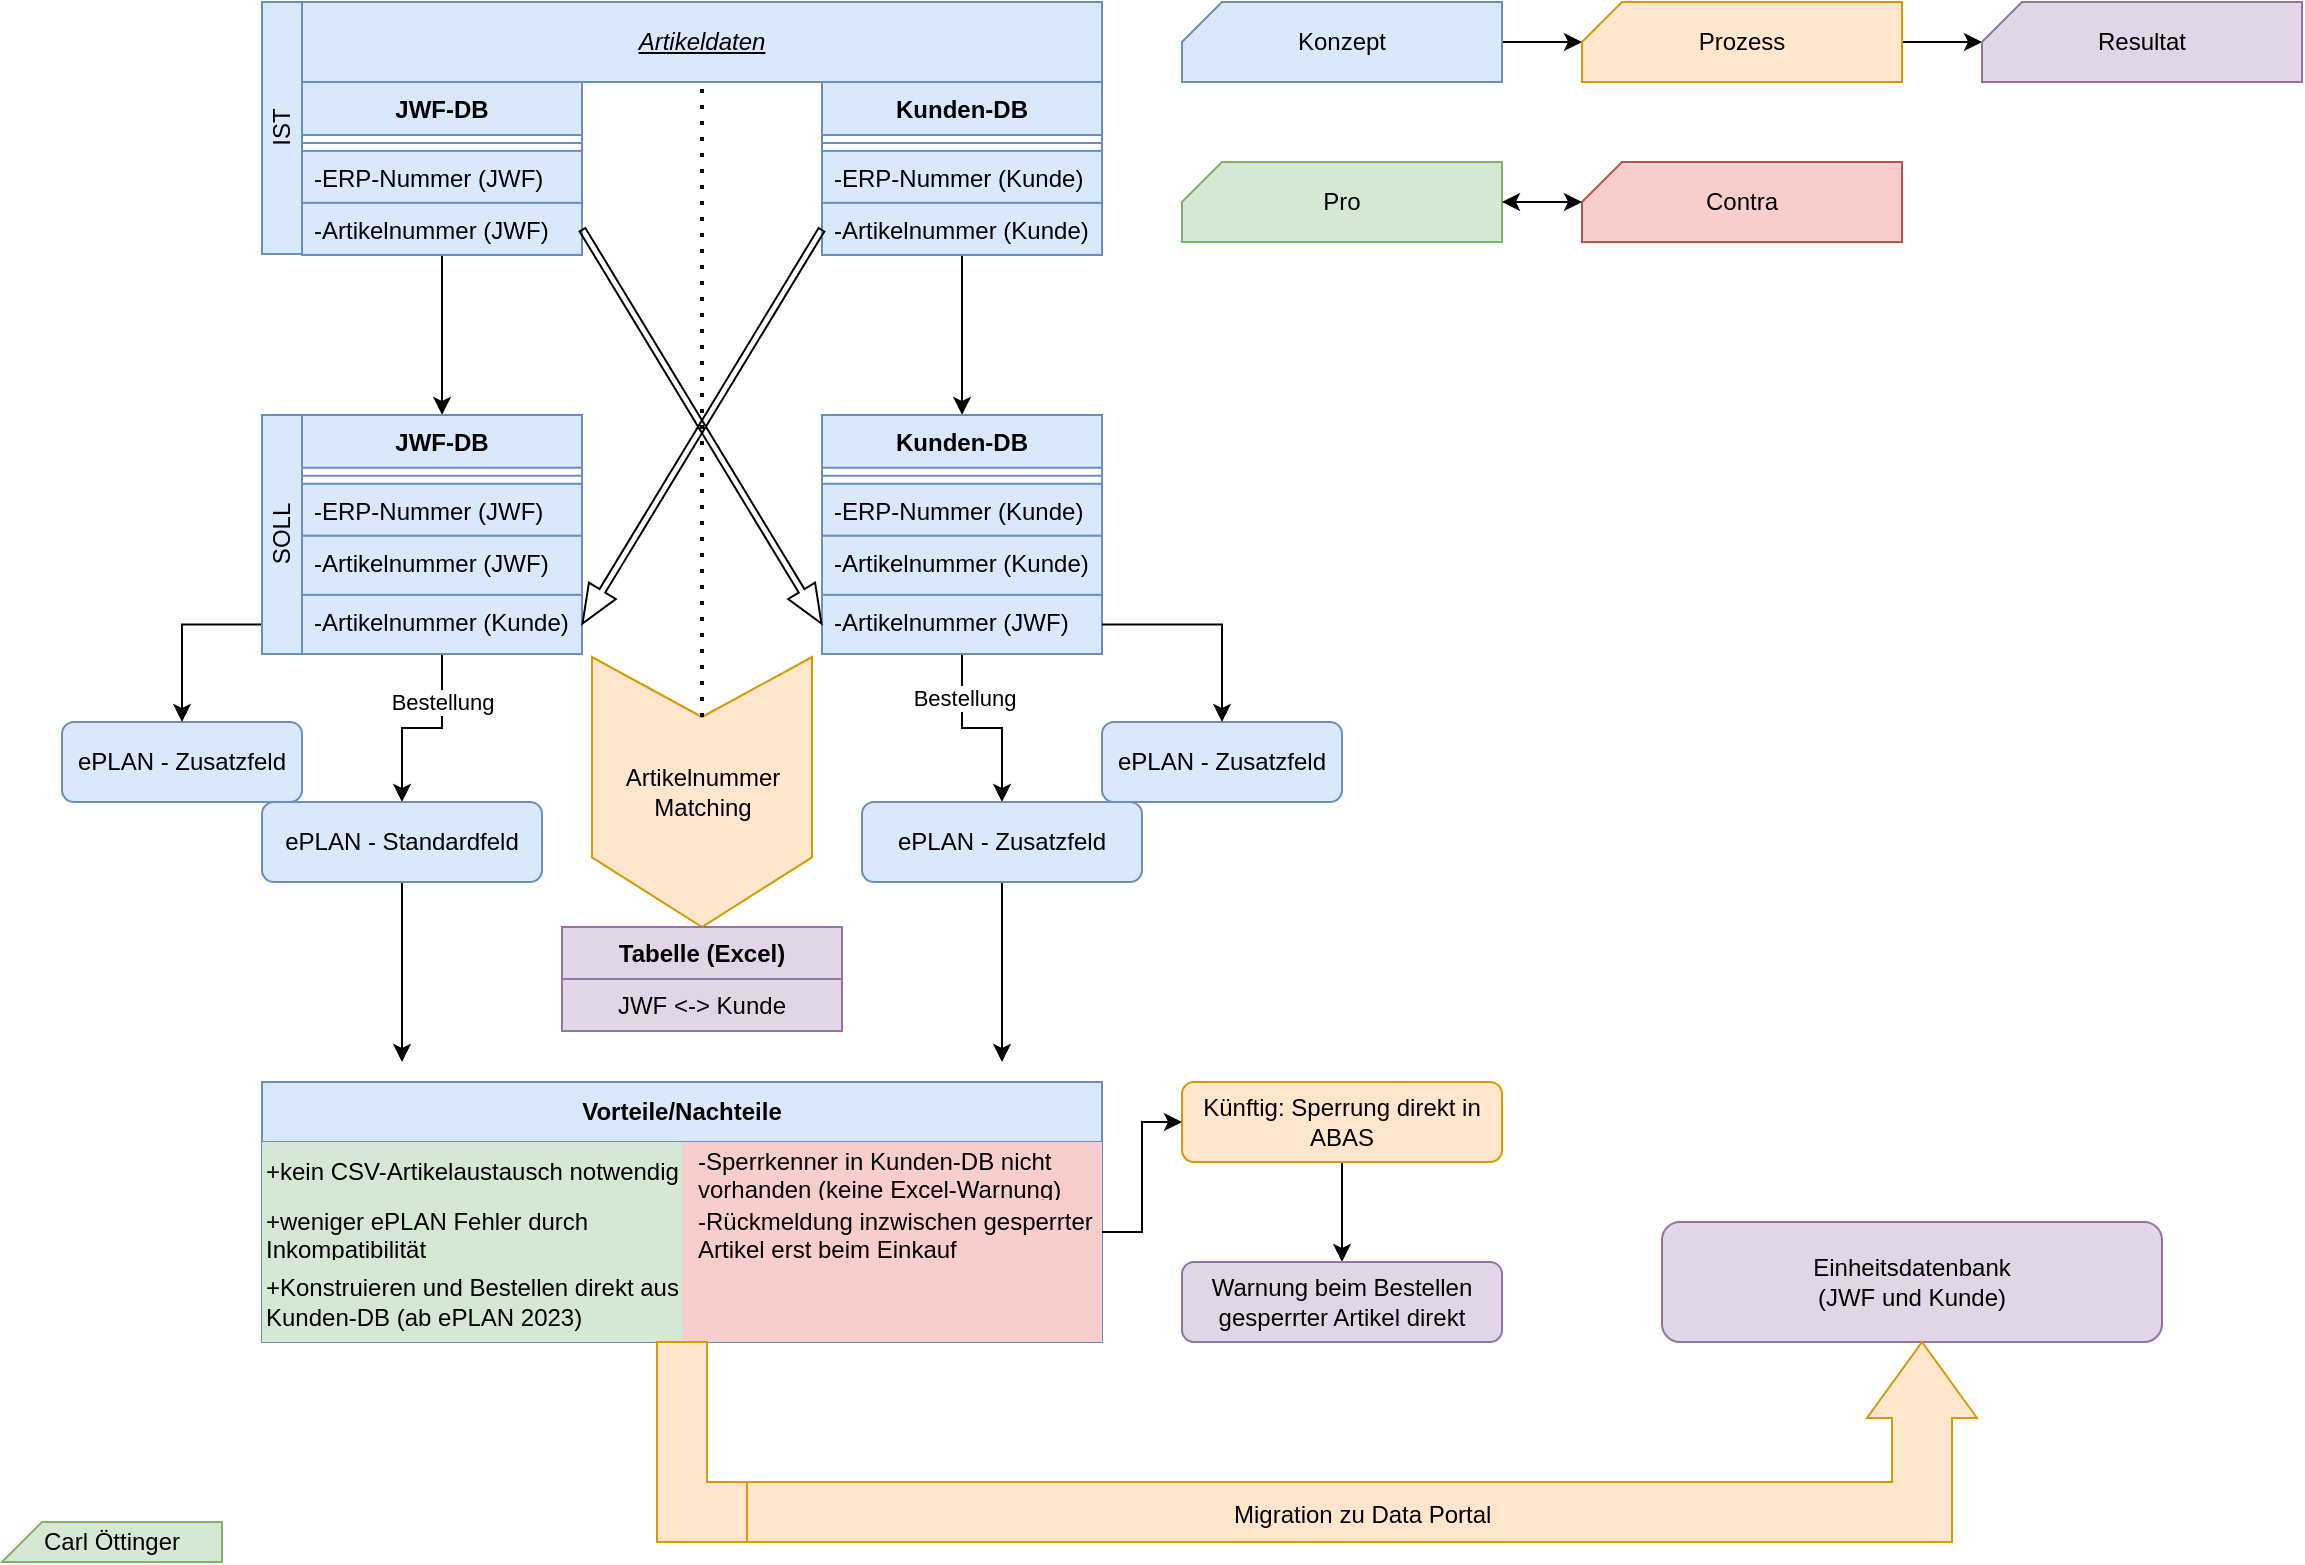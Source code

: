 <mxfile version="24.1.0" type="device" pages="2">
  <diagram name="Seite-1" id="tivhZbe_db8xD2a152fB">
    <mxGraphModel dx="1158" dy="654" grid="1" gridSize="10" guides="1" tooltips="1" connect="1" arrows="1" fold="1" page="1" pageScale="1" pageWidth="1169" pageHeight="827" background="none" math="0" shadow="0">
      <root>
        <mxCell id="0" />
        <mxCell id="1" parent="0" />
        <mxCell id="Zw1uRekfOTBW7x7Eg-WP-66" value="" style="edgeStyle=orthogonalEdgeStyle;rounded=0;orthogonalLoop=1;jettySize=auto;html=1;" parent="1" source="2" target="Zw1uRekfOTBW7x7Eg-WP-62" edge="1">
          <mxGeometry relative="1" as="geometry" />
        </mxCell>
        <mxCell id="2" value="JWF-DB" style="swimlane;fontStyle=1;align=center;verticalAlign=top;childLayout=stackLayout;horizontal=1;startSize=26.444;horizontalStack=0;resizeParent=1;resizeParentMax=0;resizeLast=0;collapsible=0;marginBottom=0;fillColor=#dae8fc;strokeColor=#6c8ebf;" parent="1" vertex="1">
          <mxGeometry x="160" y="80" width="140" height="86.444" as="geometry" />
        </mxCell>
        <mxCell id="3" style="line;strokeWidth=1;fillColor=#dae8fc;align=left;verticalAlign=middle;spacingTop=-1;spacingLeft=3;spacingRight=3;rotatable=0;labelPosition=right;points=[];portConstraint=eastwest;strokeColor=#6c8ebf;" parent="2" vertex="1">
          <mxGeometry y="26.444" width="140" height="8" as="geometry" />
        </mxCell>
        <mxCell id="4" value="-ERP-Nummer (JWF)" style="text;strokeColor=#6c8ebf;fillColor=#dae8fc;align=left;verticalAlign=top;spacingLeft=4;spacingRight=4;overflow=hidden;rotatable=0;points=[[0,0.5],[1,0.5]];portConstraint=eastwest;" parent="2" vertex="1">
          <mxGeometry y="34.444" width="140" height="26" as="geometry" />
        </mxCell>
        <mxCell id="5" value="-Artikelnummer (JWF)" style="text;strokeColor=#6c8ebf;fillColor=#dae8fc;align=left;verticalAlign=top;spacingLeft=4;spacingRight=4;overflow=hidden;rotatable=0;points=[[0,0.5],[1,0.5]];portConstraint=eastwest;" parent="2" vertex="1">
          <mxGeometry y="60.444" width="140" height="26" as="geometry" />
        </mxCell>
        <mxCell id="Zw1uRekfOTBW7x7Eg-WP-71" value="" style="edgeStyle=orthogonalEdgeStyle;rounded=0;orthogonalLoop=1;jettySize=auto;html=1;" parent="1" source="7" target="Zw1uRekfOTBW7x7Eg-WP-67" edge="1">
          <mxGeometry relative="1" as="geometry" />
        </mxCell>
        <mxCell id="7" value="Kunden-DB" style="swimlane;fontStyle=1;align=center;verticalAlign=top;childLayout=stackLayout;horizontal=1;startSize=26.444;horizontalStack=0;resizeParent=1;resizeParentMax=0;resizeLast=0;collapsible=0;marginBottom=0;fillColor=#dae8fc;strokeColor=#6c8ebf;" parent="1" vertex="1">
          <mxGeometry x="420" y="80" width="140" height="86.444" as="geometry" />
        </mxCell>
        <mxCell id="8" style="line;strokeWidth=1;fillColor=#dae8fc;align=left;verticalAlign=middle;spacingTop=-1;spacingLeft=3;spacingRight=3;rotatable=0;labelPosition=right;points=[];portConstraint=eastwest;strokeColor=#6c8ebf;" parent="7" vertex="1">
          <mxGeometry y="26.444" width="140" height="8" as="geometry" />
        </mxCell>
        <mxCell id="9" value="-ERP-Nummer (Kunde)" style="text;strokeColor=#6c8ebf;fillColor=#dae8fc;align=left;verticalAlign=top;spacingLeft=4;spacingRight=4;overflow=hidden;rotatable=0;points=[[0,0.5],[1,0.5]];portConstraint=eastwest;" parent="7" vertex="1">
          <mxGeometry y="34.444" width="140" height="26" as="geometry" />
        </mxCell>
        <mxCell id="10" value="-Artikelnummer (Kunde)" style="text;strokeColor=#6c8ebf;fillColor=#dae8fc;align=left;verticalAlign=top;spacingLeft=4;spacingRight=4;overflow=hidden;rotatable=0;points=[[0,0.5],[1,0.5]];portConstraint=eastwest;" parent="7" vertex="1">
          <mxGeometry y="60.444" width="140" height="26" as="geometry" />
        </mxCell>
        <mxCell id="Zw1uRekfOTBW7x7Eg-WP-165" style="edgeStyle=orthogonalEdgeStyle;rounded=0;orthogonalLoop=1;jettySize=auto;html=1;exitX=0.5;exitY=1;exitDx=0;exitDy=0;entryX=0.5;entryY=0;entryDx=0;entryDy=0;" parent="1" source="Zw1uRekfOTBW7x7Eg-WP-62" target="Zw1uRekfOTBW7x7Eg-WP-164" edge="1">
          <mxGeometry relative="1" as="geometry" />
        </mxCell>
        <mxCell id="Zw1uRekfOTBW7x7Eg-WP-167" value="Bestellung" style="edgeLabel;html=1;align=center;verticalAlign=middle;resizable=0;points=[];" parent="Zw1uRekfOTBW7x7Eg-WP-165" vertex="1" connectable="0">
          <mxGeometry x="-0.501" relative="1" as="geometry">
            <mxPoint as="offset" />
          </mxGeometry>
        </mxCell>
        <mxCell id="Zw1uRekfOTBW7x7Eg-WP-62" value="JWF-DB" style="swimlane;fontStyle=1;align=center;verticalAlign=top;childLayout=stackLayout;horizontal=1;startSize=26.444;horizontalStack=0;resizeParent=1;resizeParentMax=0;resizeLast=0;collapsible=0;marginBottom=0;fillColor=#dae8fc;strokeColor=#6c8ebf;" parent="1" vertex="1">
          <mxGeometry x="160" y="246.444" width="140" height="119.564" as="geometry" />
        </mxCell>
        <mxCell id="Zw1uRekfOTBW7x7Eg-WP-63" style="line;strokeWidth=1;fillColor=#dae8fc;align=left;verticalAlign=middle;spacingTop=-1;spacingLeft=3;spacingRight=3;rotatable=0;labelPosition=right;points=[];portConstraint=eastwest;strokeColor=#6c8ebf;" parent="Zw1uRekfOTBW7x7Eg-WP-62" vertex="1">
          <mxGeometry y="26.444" width="140" height="8" as="geometry" />
        </mxCell>
        <mxCell id="Zw1uRekfOTBW7x7Eg-WP-64" value="-ERP-Nummer (JWF)" style="text;strokeColor=#6c8ebf;fillColor=#dae8fc;align=left;verticalAlign=top;spacingLeft=4;spacingRight=4;overflow=hidden;rotatable=0;points=[[0,0.5],[1,0.5]];portConstraint=eastwest;" parent="Zw1uRekfOTBW7x7Eg-WP-62" vertex="1">
          <mxGeometry y="34.444" width="140" height="26" as="geometry" />
        </mxCell>
        <mxCell id="Zw1uRekfOTBW7x7Eg-WP-83" value="-Artikelnummer (JWF)" style="text;strokeColor=#6c8ebf;fillColor=#dae8fc;align=left;verticalAlign=top;spacingLeft=4;spacingRight=4;overflow=hidden;rotatable=0;points=[[0,0.5],[1,0.5]];portConstraint=eastwest;" parent="Zw1uRekfOTBW7x7Eg-WP-62" vertex="1">
          <mxGeometry y="60.444" width="140" height="29.56" as="geometry" />
        </mxCell>
        <mxCell id="Zw1uRekfOTBW7x7Eg-WP-65" value="-Artikelnummer (Kunde)" style="text;strokeColor=#6c8ebf;fillColor=#dae8fc;align=left;verticalAlign=top;spacingLeft=4;spacingRight=4;overflow=hidden;rotatable=0;points=[[0,0.5],[1,0.5]];portConstraint=eastwest;" parent="Zw1uRekfOTBW7x7Eg-WP-62" vertex="1">
          <mxGeometry y="90.004" width="140" height="29.56" as="geometry" />
        </mxCell>
        <mxCell id="Zw1uRekfOTBW7x7Eg-WP-168" value="" style="edgeStyle=orthogonalEdgeStyle;rounded=0;orthogonalLoop=1;jettySize=auto;html=1;" parent="1" source="Zw1uRekfOTBW7x7Eg-WP-67" target="Zw1uRekfOTBW7x7Eg-WP-166" edge="1">
          <mxGeometry relative="1" as="geometry" />
        </mxCell>
        <mxCell id="Zw1uRekfOTBW7x7Eg-WP-169" value="Bestellung" style="edgeLabel;html=1;align=center;verticalAlign=middle;resizable=0;points=[];" parent="Zw1uRekfOTBW7x7Eg-WP-168" vertex="1" connectable="0">
          <mxGeometry x="-0.54" y="1" relative="1" as="geometry">
            <mxPoint as="offset" />
          </mxGeometry>
        </mxCell>
        <mxCell id="Zw1uRekfOTBW7x7Eg-WP-67" value="Kunden-DB" style="swimlane;fontStyle=1;align=center;verticalAlign=top;childLayout=stackLayout;horizontal=1;startSize=26.444;horizontalStack=0;resizeParent=1;resizeParentMax=0;resizeLast=0;collapsible=0;marginBottom=0;fillColor=#dae8fc;strokeColor=#6c8ebf;" parent="1" vertex="1">
          <mxGeometry x="420" y="246.44" width="140" height="119.564" as="geometry" />
        </mxCell>
        <mxCell id="Zw1uRekfOTBW7x7Eg-WP-68" style="line;strokeWidth=1;fillColor=#dae8fc;align=left;verticalAlign=middle;spacingTop=-1;spacingLeft=3;spacingRight=3;rotatable=0;labelPosition=right;points=[];portConstraint=eastwest;strokeColor=#6c8ebf;" parent="Zw1uRekfOTBW7x7Eg-WP-67" vertex="1">
          <mxGeometry y="26.444" width="140" height="8" as="geometry" />
        </mxCell>
        <mxCell id="Zw1uRekfOTBW7x7Eg-WP-69" value="-ERP-Nummer (Kunde)" style="text;strokeColor=#6c8ebf;fillColor=#dae8fc;align=left;verticalAlign=top;spacingLeft=4;spacingRight=4;overflow=hidden;rotatable=0;points=[[0,0.5],[1,0.5]];portConstraint=eastwest;" parent="Zw1uRekfOTBW7x7Eg-WP-67" vertex="1">
          <mxGeometry y="34.444" width="140" height="26" as="geometry" />
        </mxCell>
        <mxCell id="Zw1uRekfOTBW7x7Eg-WP-70" value="-Artikelnummer (Kunde)" style="text;strokeColor=#6c8ebf;fillColor=#dae8fc;align=left;verticalAlign=top;spacingLeft=4;spacingRight=4;overflow=hidden;rotatable=0;points=[[0,0.5],[1,0.5]];portConstraint=eastwest;" parent="Zw1uRekfOTBW7x7Eg-WP-67" vertex="1">
          <mxGeometry y="60.444" width="140" height="29.56" as="geometry" />
        </mxCell>
        <mxCell id="Zw1uRekfOTBW7x7Eg-WP-85" value="-Artikelnummer (JWF)" style="text;strokeColor=#6c8ebf;fillColor=#dae8fc;align=left;verticalAlign=top;spacingLeft=4;spacingRight=4;overflow=hidden;rotatable=0;points=[[0,0.5],[1,0.5]];portConstraint=eastwest;" parent="Zw1uRekfOTBW7x7Eg-WP-67" vertex="1">
          <mxGeometry y="90.004" width="140" height="29.56" as="geometry" />
        </mxCell>
        <mxCell id="Zw1uRekfOTBW7x7Eg-WP-91" value="" style="shape=flexArrow;endArrow=classic;html=1;rounded=0;width=3.333;endSize=6.05;endWidth=11.389;exitX=1;exitY=0.5;exitDx=0;exitDy=0;entryX=0;entryY=0.5;entryDx=0;entryDy=0;" parent="1" source="5" target="Zw1uRekfOTBW7x7Eg-WP-85" edge="1">
          <mxGeometry width="50" height="50" relative="1" as="geometry">
            <mxPoint x="340" y="260" as="sourcePoint" />
            <mxPoint x="390" y="210" as="targetPoint" />
          </mxGeometry>
        </mxCell>
        <mxCell id="Zw1uRekfOTBW7x7Eg-WP-92" value="" style="shape=flexArrow;endArrow=classic;html=1;rounded=0;width=3.333;endSize=6.05;endWidth=11.389;exitX=0;exitY=0.5;exitDx=0;exitDy=0;entryX=1;entryY=0.5;entryDx=0;entryDy=0;" parent="1" source="10" target="Zw1uRekfOTBW7x7Eg-WP-65" edge="1">
          <mxGeometry width="50" height="50" relative="1" as="geometry">
            <mxPoint x="310" y="163" as="sourcePoint" />
            <mxPoint x="430" y="361" as="targetPoint" />
          </mxGeometry>
        </mxCell>
        <mxCell id="Zw1uRekfOTBW7x7Eg-WP-94" value="ePLAN - Zusatzfeld" style="rounded=1;whiteSpace=wrap;html=1;fillColor=#dae8fc;strokeColor=#6c8ebf;" parent="1" vertex="1">
          <mxGeometry x="40" y="400" width="120" height="40" as="geometry" />
        </mxCell>
        <mxCell id="Zw1uRekfOTBW7x7Eg-WP-95" style="edgeStyle=orthogonalEdgeStyle;rounded=0;orthogonalLoop=1;jettySize=auto;html=1;entryX=0.5;entryY=0;entryDx=0;entryDy=0;" parent="1" source="Zw1uRekfOTBW7x7Eg-WP-65" target="Zw1uRekfOTBW7x7Eg-WP-94" edge="1">
          <mxGeometry relative="1" as="geometry" />
        </mxCell>
        <mxCell id="Zw1uRekfOTBW7x7Eg-WP-96" value="ePLAN - Zusatzfeld" style="rounded=1;whiteSpace=wrap;html=1;fillColor=#dae8fc;strokeColor=#6c8ebf;" parent="1" vertex="1">
          <mxGeometry x="560" y="400" width="120" height="40" as="geometry" />
        </mxCell>
        <mxCell id="Zw1uRekfOTBW7x7Eg-WP-97" style="edgeStyle=orthogonalEdgeStyle;rounded=0;orthogonalLoop=1;jettySize=auto;html=1;entryX=0.5;entryY=0;entryDx=0;entryDy=0;" parent="1" source="Zw1uRekfOTBW7x7Eg-WP-85" target="Zw1uRekfOTBW7x7Eg-WP-96" edge="1">
          <mxGeometry relative="1" as="geometry" />
        </mxCell>
        <mxCell id="Zw1uRekfOTBW7x7Eg-WP-99" value="Artikeldaten" style="rounded=0;whiteSpace=wrap;html=1;fontStyle=6;fillColor=#dae8fc;strokeColor=#6c8ebf;" parent="1" vertex="1">
          <mxGeometry x="160" y="40" width="400" height="40" as="geometry" />
        </mxCell>
        <mxCell id="Zw1uRekfOTBW7x7Eg-WP-107" value="Artikelnummer&lt;div&gt;Matching&lt;/div&gt;" style="html=1;shadow=0;dashed=0;align=center;verticalAlign=middle;shape=mxgraph.arrows2.arrow;dy=0;dx=34.83;notch=30;rotation=90;labelPosition=center;verticalLabelPosition=middle;flipV=0;flipH=0;horizontal=0;fillColor=#ffe6cc;strokeColor=#d79b00;" parent="1" vertex="1">
          <mxGeometry x="292.5" y="380" width="135" height="110" as="geometry" />
        </mxCell>
        <mxCell id="Zw1uRekfOTBW7x7Eg-WP-108" value="Tabelle (Excel)" style="swimlane;fontStyle=1;childLayout=stackLayout;horizontal=1;startSize=26;fillColor=#e1d5e7;horizontalStack=0;resizeParent=1;resizeParentMax=0;resizeLast=0;collapsible=1;marginBottom=0;whiteSpace=wrap;html=1;strokeColor=#9673a6;" parent="1" vertex="1">
          <mxGeometry x="290" y="502.5" width="140" height="52" as="geometry" />
        </mxCell>
        <mxCell id="Zw1uRekfOTBW7x7Eg-WP-109" value="JWF &amp;lt;-&amp;gt; Kunde" style="text;strokeColor=#9673a6;fillColor=#e1d5e7;align=center;verticalAlign=middle;spacingLeft=4;spacingRight=4;overflow=hidden;rotatable=0;points=[[0,0.5],[1,0.5]];portConstraint=eastwest;whiteSpace=wrap;html=1;labelPosition=center;verticalLabelPosition=middle;" parent="Zw1uRekfOTBW7x7Eg-WP-108" vertex="1">
          <mxGeometry y="26" width="140" height="26" as="geometry" />
        </mxCell>
        <mxCell id="T6tKZ_tOx15fvIXDU0Pn-17" value="" style="edgeStyle=orthogonalEdgeStyle;rounded=0;orthogonalLoop=1;jettySize=auto;html=1;" edge="1" parent="1" source="Zw1uRekfOTBW7x7Eg-WP-112" target="Zw1uRekfOTBW7x7Eg-WP-117">
          <mxGeometry relative="1" as="geometry" />
        </mxCell>
        <mxCell id="Zw1uRekfOTBW7x7Eg-WP-112" value="Konzept" style="verticalLabelPosition=middle;verticalAlign=middle;html=1;shape=card;whiteSpace=wrap;size=20;arcSize=12;labelPosition=center;align=center;fillColor=#dae8fc;strokeColor=#6c8ebf;" parent="1" vertex="1">
          <mxGeometry x="600" y="40" width="160" height="40" as="geometry" />
        </mxCell>
        <mxCell id="T6tKZ_tOx15fvIXDU0Pn-16" value="" style="edgeStyle=orthogonalEdgeStyle;rounded=0;orthogonalLoop=1;jettySize=auto;html=1;" edge="1" parent="1" source="Zw1uRekfOTBW7x7Eg-WP-117" target="T6tKZ_tOx15fvIXDU0Pn-15">
          <mxGeometry relative="1" as="geometry" />
        </mxCell>
        <mxCell id="Zw1uRekfOTBW7x7Eg-WP-117" value="Prozess" style="verticalLabelPosition=middle;verticalAlign=middle;html=1;shape=card;whiteSpace=wrap;size=20;arcSize=12;labelPosition=center;align=center;fillColor=#ffe6cc;strokeColor=#d79b00;" parent="1" vertex="1">
          <mxGeometry x="800" y="40" width="160" height="40" as="geometry" />
        </mxCell>
        <mxCell id="Zw1uRekfOTBW7x7Eg-WP-123" value="IST" style="verticalLabelPosition=middle;verticalAlign=middle;html=1;shape=mxgraph.basic.rect;fillColor2=none;strokeWidth=1;size=20;indent=5;labelPosition=center;align=center;horizontal=0;fillColor=#dae8fc;strokeColor=#6c8ebf;" parent="1" vertex="1">
          <mxGeometry x="140" y="40" width="20" height="126" as="geometry" />
        </mxCell>
        <mxCell id="Zw1uRekfOTBW7x7Eg-WP-124" value="SOLL" style="verticalLabelPosition=middle;verticalAlign=middle;html=1;shape=mxgraph.basic.rect;fillColor2=none;strokeWidth=1;size=20;indent=5;labelPosition=center;align=center;horizontal=0;fillColor=#dae8fc;strokeColor=#6c8ebf;" parent="1" vertex="1">
          <mxGeometry x="140" y="246.44" width="20" height="119.56" as="geometry" />
        </mxCell>
        <mxCell id="Zw1uRekfOTBW7x7Eg-WP-137" value="Vorteile/Nachteile" style="shape=table;startSize=30;container=1;collapsible=1;childLayout=tableLayout;fixedRows=1;rowLines=0;fontStyle=1;align=center;resizeLast=1;html=1;whiteSpace=wrap;fillColor=#dae8fc;strokeColor=#6c8ebf;" parent="1" vertex="1">
          <mxGeometry x="140" y="580" width="420" height="130" as="geometry" />
        </mxCell>
        <mxCell id="Zw1uRekfOTBW7x7Eg-WP-138" value="" style="shape=tableRow;horizontal=0;startSize=0;swimlaneHead=0;swimlaneBody=0;fillColor=none;collapsible=0;dropTarget=0;points=[[0,0.5],[1,0.5]];portConstraint=eastwest;top=0;left=0;right=0;bottom=0;html=1;" parent="Zw1uRekfOTBW7x7Eg-WP-137" vertex="1">
          <mxGeometry y="30" width="420" height="30" as="geometry" />
        </mxCell>
        <mxCell id="Zw1uRekfOTBW7x7Eg-WP-139" value="+kein CSV-Artikelaustausch notwendig" style="shape=partialRectangle;connectable=0;fillColor=#d5e8d4;top=0;left=0;bottom=0;right=0;fontStyle=0;overflow=hidden;html=1;whiteSpace=wrap;align=left;strokeColor=#82b366;" parent="Zw1uRekfOTBW7x7Eg-WP-138" vertex="1">
          <mxGeometry width="210.0" height="30" as="geometry">
            <mxRectangle width="210.0" height="30" as="alternateBounds" />
          </mxGeometry>
        </mxCell>
        <mxCell id="Zw1uRekfOTBW7x7Eg-WP-140" value="-Sperrkenner in Kunden-DB nicht vorhanden (keine Excel-Warnung)" style="shape=partialRectangle;connectable=0;fillColor=#f8cecc;top=0;left=0;bottom=0;right=0;align=left;spacingLeft=6;fontStyle=0;overflow=hidden;html=1;whiteSpace=wrap;strokeColor=#b85450;" parent="Zw1uRekfOTBW7x7Eg-WP-138" vertex="1">
          <mxGeometry x="210.0" width="210.0" height="30" as="geometry">
            <mxRectangle width="210.0" height="30" as="alternateBounds" />
          </mxGeometry>
        </mxCell>
        <mxCell id="Zw1uRekfOTBW7x7Eg-WP-144" value="" style="shape=tableRow;horizontal=0;startSize=0;swimlaneHead=0;swimlaneBody=0;fillColor=none;collapsible=0;dropTarget=0;points=[[0,0.5],[1,0.5]];portConstraint=eastwest;top=0;left=0;right=0;bottom=0;html=1;" parent="Zw1uRekfOTBW7x7Eg-WP-137" vertex="1">
          <mxGeometry y="60" width="420" height="30" as="geometry" />
        </mxCell>
        <mxCell id="Zw1uRekfOTBW7x7Eg-WP-145" value="+weniger ePLAN Fehler durch Inkompatibilität" style="shape=partialRectangle;connectable=0;fillColor=#d5e8d4;top=0;left=0;bottom=0;right=0;editable=1;overflow=hidden;html=1;whiteSpace=wrap;fontStyle=0;align=left;strokeColor=#82b366;" parent="Zw1uRekfOTBW7x7Eg-WP-144" vertex="1">
          <mxGeometry width="210.0" height="30" as="geometry">
            <mxRectangle width="210.0" height="30" as="alternateBounds" />
          </mxGeometry>
        </mxCell>
        <mxCell id="Zw1uRekfOTBW7x7Eg-WP-146" value="-Rückmeldung inzwischen gesperrter Artikel erst beim Einkauf" style="shape=partialRectangle;connectable=0;fillColor=#f8cecc;top=0;left=0;bottom=0;right=0;align=left;spacingLeft=6;overflow=hidden;html=1;whiteSpace=wrap;fontStyle=0;strokeColor=#b85450;" parent="Zw1uRekfOTBW7x7Eg-WP-144" vertex="1">
          <mxGeometry x="210.0" width="210.0" height="30" as="geometry">
            <mxRectangle width="210.0" height="30" as="alternateBounds" />
          </mxGeometry>
        </mxCell>
        <mxCell id="Zw1uRekfOTBW7x7Eg-WP-147" value="" style="shape=tableRow;horizontal=0;startSize=0;swimlaneHead=0;swimlaneBody=0;fillColor=none;collapsible=0;dropTarget=0;points=[[0,0.5],[1,0.5]];portConstraint=eastwest;top=0;left=0;right=0;bottom=0;html=1;" parent="Zw1uRekfOTBW7x7Eg-WP-137" vertex="1">
          <mxGeometry y="90" width="420" height="40" as="geometry" />
        </mxCell>
        <mxCell id="Zw1uRekfOTBW7x7Eg-WP-148" value="+Konstruieren und Bestellen direkt aus Kunden-DB (ab ePLAN 2023)" style="shape=partialRectangle;connectable=0;fillColor=#d5e8d4;top=0;left=0;bottom=0;right=0;editable=1;overflow=hidden;html=1;whiteSpace=wrap;fontStyle=0;align=left;strokeColor=#82b366;" parent="Zw1uRekfOTBW7x7Eg-WP-147" vertex="1">
          <mxGeometry width="210.0" height="40" as="geometry">
            <mxRectangle width="210.0" height="40" as="alternateBounds" />
          </mxGeometry>
        </mxCell>
        <mxCell id="Zw1uRekfOTBW7x7Eg-WP-149" value="" style="shape=partialRectangle;connectable=0;fillColor=#f8cecc;top=0;left=0;bottom=0;right=0;align=left;spacingLeft=6;overflow=hidden;html=1;whiteSpace=wrap;fontStyle=0;strokeColor=#b85450;" parent="Zw1uRekfOTBW7x7Eg-WP-147" vertex="1">
          <mxGeometry x="210.0" width="210.0" height="40" as="geometry">
            <mxRectangle width="210.0" height="40" as="alternateBounds" />
          </mxGeometry>
        </mxCell>
        <mxCell id="Zw1uRekfOTBW7x7Eg-WP-159" value="" style="edgeStyle=orthogonalEdgeStyle;rounded=0;orthogonalLoop=1;jettySize=auto;html=1;" parent="1" source="Zw1uRekfOTBW7x7Eg-WP-156" target="Zw1uRekfOTBW7x7Eg-WP-158" edge="1">
          <mxGeometry relative="1" as="geometry" />
        </mxCell>
        <mxCell id="Zw1uRekfOTBW7x7Eg-WP-156" value="Künftig: Sperrung direkt in ABAS" style="rounded=1;whiteSpace=wrap;html=1;fillColor=#ffe6cc;strokeColor=#d79b00;" parent="1" vertex="1">
          <mxGeometry x="600" y="580" width="160" height="40" as="geometry" />
        </mxCell>
        <mxCell id="Zw1uRekfOTBW7x7Eg-WP-157" style="edgeStyle=orthogonalEdgeStyle;rounded=0;orthogonalLoop=1;jettySize=auto;html=1;entryX=0;entryY=0.5;entryDx=0;entryDy=0;" parent="1" source="Zw1uRekfOTBW7x7Eg-WP-144" target="Zw1uRekfOTBW7x7Eg-WP-156" edge="1">
          <mxGeometry relative="1" as="geometry" />
        </mxCell>
        <mxCell id="Zw1uRekfOTBW7x7Eg-WP-158" value="Warnung beim Bestellen gesperrter Artikel direkt" style="rounded=1;whiteSpace=wrap;html=1;fillColor=#e1d5e7;strokeColor=#9673a6;" parent="1" vertex="1">
          <mxGeometry x="600" y="670" width="160" height="40" as="geometry" />
        </mxCell>
        <mxCell id="Zw1uRekfOTBW7x7Eg-WP-160" value="Pro" style="verticalLabelPosition=middle;verticalAlign=middle;html=1;shape=card;whiteSpace=wrap;size=20;arcSize=12;labelPosition=center;align=center;fillColor=#d5e8d4;strokeColor=#82b366;" parent="1" vertex="1">
          <mxGeometry x="600" y="120" width="160" height="40" as="geometry" />
        </mxCell>
        <mxCell id="Zw1uRekfOTBW7x7Eg-WP-162" value="Contra" style="verticalLabelPosition=middle;verticalAlign=middle;html=1;shape=card;whiteSpace=wrap;size=20;arcSize=12;labelPosition=center;align=center;fillColor=#f8cecc;strokeColor=#b85450;" parent="1" vertex="1">
          <mxGeometry x="800" y="120" width="160" height="40" as="geometry" />
        </mxCell>
        <mxCell id="T6tKZ_tOx15fvIXDU0Pn-22" style="edgeStyle=orthogonalEdgeStyle;rounded=0;orthogonalLoop=1;jettySize=auto;html=1;" edge="1" parent="1" source="Zw1uRekfOTBW7x7Eg-WP-164">
          <mxGeometry relative="1" as="geometry">
            <mxPoint x="210" y="570" as="targetPoint" />
          </mxGeometry>
        </mxCell>
        <mxCell id="Zw1uRekfOTBW7x7Eg-WP-164" value="ePLAN - Standardfeld" style="rounded=1;whiteSpace=wrap;html=1;fillColor=#dae8fc;strokeColor=#6c8ebf;" parent="1" vertex="1">
          <mxGeometry x="140" y="440" width="140" height="40" as="geometry" />
        </mxCell>
        <mxCell id="T6tKZ_tOx15fvIXDU0Pn-23" style="edgeStyle=orthogonalEdgeStyle;rounded=0;orthogonalLoop=1;jettySize=auto;html=1;" edge="1" parent="1" source="Zw1uRekfOTBW7x7Eg-WP-166">
          <mxGeometry relative="1" as="geometry">
            <mxPoint x="510" y="570" as="targetPoint" />
          </mxGeometry>
        </mxCell>
        <mxCell id="Zw1uRekfOTBW7x7Eg-WP-166" value="ePLAN - Zusatzfeld" style="rounded=1;whiteSpace=wrap;html=1;fillColor=#dae8fc;strokeColor=#6c8ebf;" parent="1" vertex="1">
          <mxGeometry x="440" y="440" width="140" height="40" as="geometry" />
        </mxCell>
        <mxCell id="Zw1uRekfOTBW7x7Eg-WP-170" value="" style="endArrow=none;dashed=1;html=1;dashPattern=1 3;strokeWidth=2;rounded=0;entryX=0.5;entryY=1;entryDx=0;entryDy=0;exitX=0;exitY=0.5;exitDx=30;exitDy=0;exitPerimeter=0;" parent="1" source="Zw1uRekfOTBW7x7Eg-WP-107" target="Zw1uRekfOTBW7x7Eg-WP-99" edge="1">
          <mxGeometry width="50" height="50" relative="1" as="geometry">
            <mxPoint x="480" y="340" as="sourcePoint" />
            <mxPoint x="530" y="290" as="targetPoint" />
          </mxGeometry>
        </mxCell>
        <mxCell id="T6tKZ_tOx15fvIXDU0Pn-10" value="Einheitsdatenbank&lt;div&gt;(JWF und Kunde)&lt;/div&gt;" style="rounded=1;whiteSpace=wrap;html=1;fillColor=#e1d5e7;strokeColor=#9673a6;" vertex="1" parent="1">
          <mxGeometry x="840" y="650" width="250" height="60" as="geometry" />
        </mxCell>
        <mxCell id="T6tKZ_tOx15fvIXDU0Pn-12" value="Migration zu Data Portal" style="shadow=0;dashed=0;align=center;verticalAlign=middle;shape=mxgraph.arrows2.bendArrow;dy=15;dx=38;notch=0;arrowHead=55;rounded=0;rotation=-90;flipV=1;labelPosition=center;verticalLabelPosition=middle;horizontal=1;textDirection=vertical-lr;html=1;spacingTop=0;spacing=500;spacingBottom=0;spacingLeft=0;spacingRight=74;fillColor=#ffe6cc;strokeColor=#d79b00;" vertex="1" parent="1">
          <mxGeometry x="640" y="452.5" width="100" height="615" as="geometry" />
        </mxCell>
        <mxCell id="T6tKZ_tOx15fvIXDU0Pn-13" value="" style="shape=corner;whiteSpace=wrap;html=1;rotation=-90;dx=30;dy=25;fillColor=#ffe6cc;strokeColor=#d79b00;" vertex="1" parent="1">
          <mxGeometry x="310" y="737.5" width="100" height="45" as="geometry" />
        </mxCell>
        <mxCell id="T6tKZ_tOx15fvIXDU0Pn-15" value="Resultat" style="verticalLabelPosition=middle;verticalAlign=middle;html=1;shape=card;whiteSpace=wrap;size=20;arcSize=12;labelPosition=center;align=center;fillColor=#e1d5e7;strokeColor=#9673a6;" vertex="1" parent="1">
          <mxGeometry x="1000" y="40" width="160" height="40" as="geometry" />
        </mxCell>
        <mxCell id="T6tKZ_tOx15fvIXDU0Pn-19" value="" style="endArrow=classic;startArrow=classic;html=1;rounded=0;entryX=0;entryY=0;entryDx=0;entryDy=20;entryPerimeter=0;exitX=1;exitY=0.5;exitDx=0;exitDy=0;exitPerimeter=0;" edge="1" parent="1" source="Zw1uRekfOTBW7x7Eg-WP-160" target="Zw1uRekfOTBW7x7Eg-WP-162">
          <mxGeometry width="50" height="50" relative="1" as="geometry">
            <mxPoint x="700" y="230" as="sourcePoint" />
            <mxPoint x="750" y="180" as="targetPoint" />
          </mxGeometry>
        </mxCell>
        <mxCell id="_WZyRhfCahBxmGJH1Lu5-12" value="Carl Öttinger" style="verticalLabelPosition=middle;verticalAlign=middle;html=1;shape=card;whiteSpace=wrap;size=20;arcSize=12;labelPosition=center;align=center;fillColor=#d5e8d4;strokeColor=#82b366;" vertex="1" parent="1">
          <mxGeometry x="10" y="800" width="110" height="20" as="geometry" />
        </mxCell>
      </root>
    </mxGraphModel>
  </diagram>
  <diagram id="0142lPFip1kE_MY05Vsr" name="Seite-2">
    <mxGraphModel dx="1397" dy="790" grid="1" gridSize="10" guides="1" tooltips="1" connect="1" arrows="1" fold="1" page="1" pageScale="1" pageWidth="1169" pageHeight="827" math="0" shadow="0">
      <root>
        <mxCell id="0" />
        <mxCell id="1" parent="0" />
      </root>
    </mxGraphModel>
  </diagram>
</mxfile>
